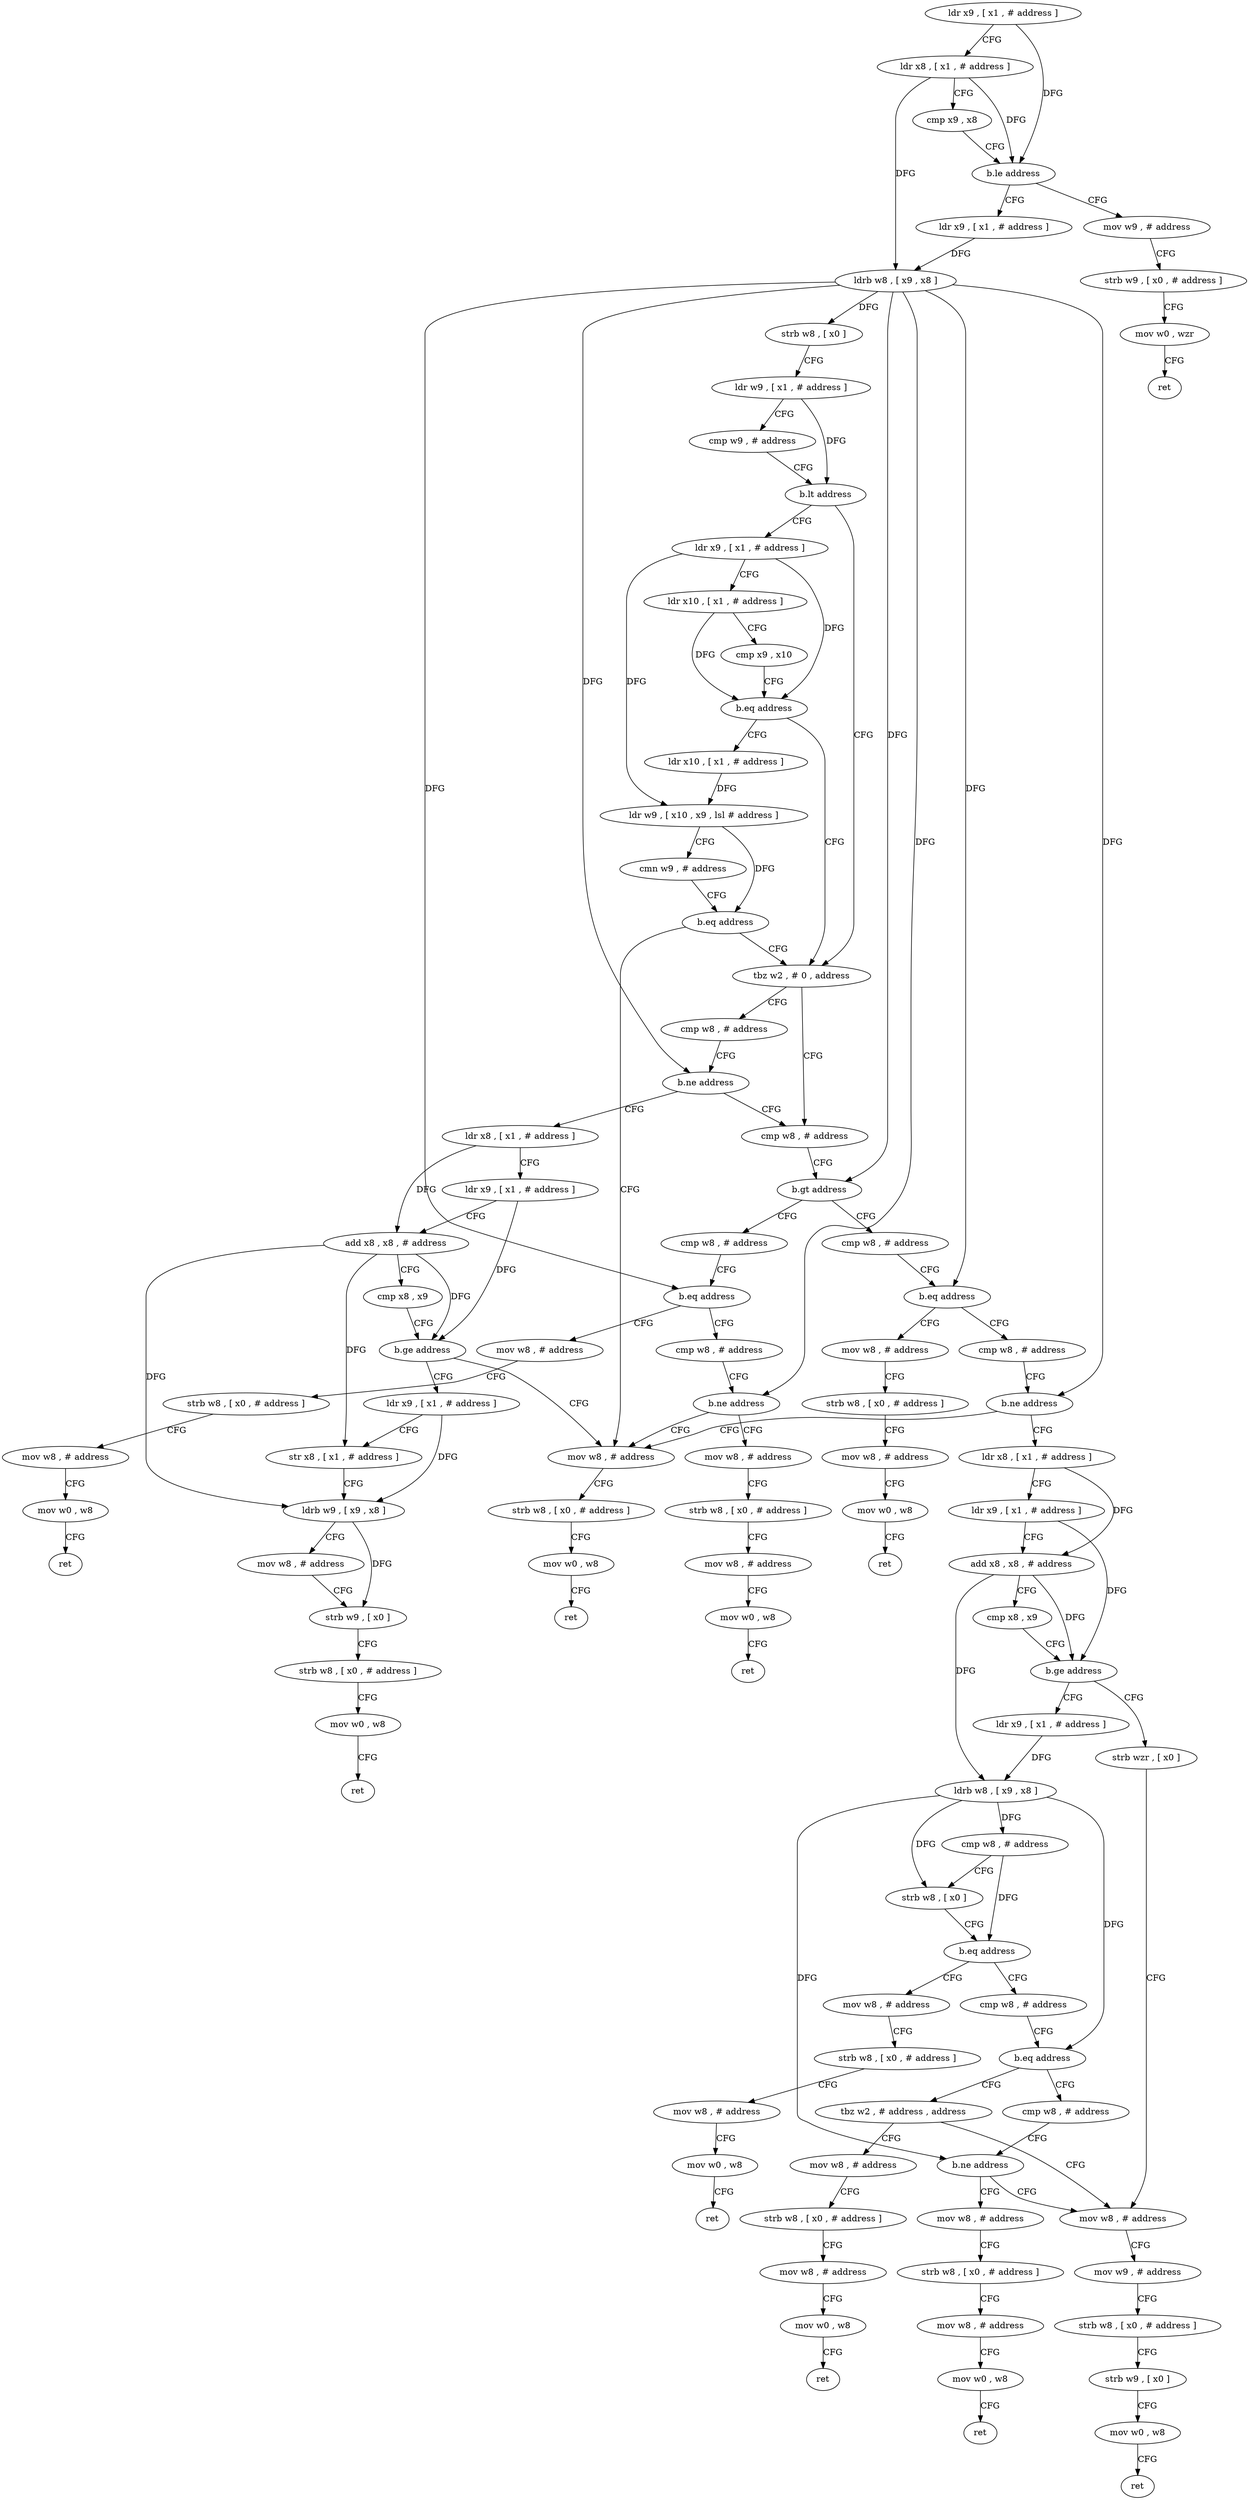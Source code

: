 digraph "func" {
"4252112" [label = "ldr x9 , [ x1 , # address ]" ]
"4252116" [label = "ldr x8 , [ x1 , # address ]" ]
"4252120" [label = "cmp x9 , x8" ]
"4252124" [label = "b.le address" ]
"4252248" [label = "mov w9 , # address" ]
"4252128" [label = "ldr x9 , [ x1 , # address ]" ]
"4252252" [label = "strb w9 , [ x0 , # address ]" ]
"4252256" [label = "mov w0 , wzr" ]
"4252260" [label = "ret" ]
"4252132" [label = "ldrb w8 , [ x9 , x8 ]" ]
"4252136" [label = "strb w8 , [ x0 ]" ]
"4252140" [label = "ldr w9 , [ x1 , # address ]" ]
"4252144" [label = "cmp w9 , # address" ]
"4252148" [label = "b.lt address" ]
"4252184" [label = "tbz w2 , # 0 , address" ]
"4252152" [label = "ldr x9 , [ x1 , # address ]" ]
"4252264" [label = "cmp w8 , # address" ]
"4252188" [label = "cmp w8 , # address" ]
"4252156" [label = "ldr x10 , [ x1 , # address ]" ]
"4252160" [label = "cmp x9 , x10" ]
"4252164" [label = "b.eq address" ]
"4252168" [label = "ldr x10 , [ x1 , # address ]" ]
"4252268" [label = "b.gt address" ]
"4252364" [label = "cmp w8 , # address" ]
"4252272" [label = "cmp w8 , # address" ]
"4252192" [label = "b.ne address" ]
"4252196" [label = "ldr x8 , [ x1 , # address ]" ]
"4252172" [label = "ldr w9 , [ x10 , x9 , lsl # address ]" ]
"4252176" [label = "cmn w9 , # address" ]
"4252180" [label = "b.eq address" ]
"4252400" [label = "mov w8 , # address" ]
"4252368" [label = "b.eq address" ]
"4252436" [label = "mov w8 , # address" ]
"4252372" [label = "cmp w8 , # address" ]
"4252276" [label = "b.eq address" ]
"4252416" [label = "mov w8 , # address" ]
"4252280" [label = "cmp w8 , # address" ]
"4252200" [label = "ldr x9 , [ x1 , # address ]" ]
"4252204" [label = "add x8 , x8 , # address" ]
"4252208" [label = "cmp x8 , x9" ]
"4252212" [label = "b.ge address" ]
"4252216" [label = "ldr x9 , [ x1 , # address ]" ]
"4252404" [label = "strb w8 , [ x0 , # address ]" ]
"4252408" [label = "mov w0 , w8" ]
"4252412" [label = "ret" ]
"4252440" [label = "strb w8 , [ x0 , # address ]" ]
"4252444" [label = "mov w8 , # address" ]
"4252448" [label = "mov w0 , w8" ]
"4252452" [label = "ret" ]
"4252376" [label = "b.ne address" ]
"4252380" [label = "mov w8 , # address" ]
"4252420" [label = "strb w8 , [ x0 , # address ]" ]
"4252424" [label = "mov w8 , # address" ]
"4252428" [label = "mov w0 , w8" ]
"4252432" [label = "ret" ]
"4252284" [label = "b.ne address" ]
"4252288" [label = "ldr x8 , [ x1 , # address ]" ]
"4252220" [label = "str x8 , [ x1 , # address ]" ]
"4252224" [label = "ldrb w9 , [ x9 , x8 ]" ]
"4252228" [label = "mov w8 , # address" ]
"4252232" [label = "strb w9 , [ x0 ]" ]
"4252236" [label = "strb w8 , [ x0 , # address ]" ]
"4252240" [label = "mov w0 , w8" ]
"4252244" [label = "ret" ]
"4252384" [label = "strb w8 , [ x0 , # address ]" ]
"4252388" [label = "mov w8 , # address" ]
"4252392" [label = "mov w0 , w8" ]
"4252396" [label = "ret" ]
"4252292" [label = "ldr x9 , [ x1 , # address ]" ]
"4252296" [label = "add x8 , x8 , # address" ]
"4252300" [label = "cmp x8 , x9" ]
"4252304" [label = "b.ge address" ]
"4252456" [label = "strb wzr , [ x0 ]" ]
"4252308" [label = "ldr x9 , [ x1 , # address ]" ]
"4252460" [label = "mov w8 , # address" ]
"4252312" [label = "ldrb w8 , [ x9 , x8 ]" ]
"4252316" [label = "cmp w8 , # address" ]
"4252320" [label = "strb w8 , [ x0 ]" ]
"4252324" [label = "b.eq address" ]
"4252484" [label = "mov w8 , # address" ]
"4252328" [label = "cmp w8 , # address" ]
"4252488" [label = "strb w8 , [ x0 , # address ]" ]
"4252492" [label = "mov w8 , # address" ]
"4252496" [label = "mov w0 , w8" ]
"4252500" [label = "ret" ]
"4252332" [label = "b.eq address" ]
"4252504" [label = "tbz w2 , # address , address" ]
"4252336" [label = "cmp w8 , # address" ]
"4252508" [label = "mov w8 , # address" ]
"4252340" [label = "b.ne address" ]
"4252344" [label = "mov w8 , # address" ]
"4252464" [label = "mov w9 , # address" ]
"4252468" [label = "strb w8 , [ x0 , # address ]" ]
"4252472" [label = "strb w9 , [ x0 ]" ]
"4252476" [label = "mov w0 , w8" ]
"4252480" [label = "ret" ]
"4252512" [label = "strb w8 , [ x0 , # address ]" ]
"4252516" [label = "mov w8 , # address" ]
"4252520" [label = "mov w0 , w8" ]
"4252524" [label = "ret" ]
"4252348" [label = "strb w8 , [ x0 , # address ]" ]
"4252352" [label = "mov w8 , # address" ]
"4252356" [label = "mov w0 , w8" ]
"4252360" [label = "ret" ]
"4252112" -> "4252116" [ label = "CFG" ]
"4252112" -> "4252124" [ label = "DFG" ]
"4252116" -> "4252120" [ label = "CFG" ]
"4252116" -> "4252124" [ label = "DFG" ]
"4252116" -> "4252132" [ label = "DFG" ]
"4252120" -> "4252124" [ label = "CFG" ]
"4252124" -> "4252248" [ label = "CFG" ]
"4252124" -> "4252128" [ label = "CFG" ]
"4252248" -> "4252252" [ label = "CFG" ]
"4252128" -> "4252132" [ label = "DFG" ]
"4252252" -> "4252256" [ label = "CFG" ]
"4252256" -> "4252260" [ label = "CFG" ]
"4252132" -> "4252136" [ label = "DFG" ]
"4252132" -> "4252268" [ label = "DFG" ]
"4252132" -> "4252192" [ label = "DFG" ]
"4252132" -> "4252368" [ label = "DFG" ]
"4252132" -> "4252276" [ label = "DFG" ]
"4252132" -> "4252376" [ label = "DFG" ]
"4252132" -> "4252284" [ label = "DFG" ]
"4252136" -> "4252140" [ label = "CFG" ]
"4252140" -> "4252144" [ label = "CFG" ]
"4252140" -> "4252148" [ label = "DFG" ]
"4252144" -> "4252148" [ label = "CFG" ]
"4252148" -> "4252184" [ label = "CFG" ]
"4252148" -> "4252152" [ label = "CFG" ]
"4252184" -> "4252264" [ label = "CFG" ]
"4252184" -> "4252188" [ label = "CFG" ]
"4252152" -> "4252156" [ label = "CFG" ]
"4252152" -> "4252164" [ label = "DFG" ]
"4252152" -> "4252172" [ label = "DFG" ]
"4252264" -> "4252268" [ label = "CFG" ]
"4252188" -> "4252192" [ label = "CFG" ]
"4252156" -> "4252160" [ label = "CFG" ]
"4252156" -> "4252164" [ label = "DFG" ]
"4252160" -> "4252164" [ label = "CFG" ]
"4252164" -> "4252184" [ label = "CFG" ]
"4252164" -> "4252168" [ label = "CFG" ]
"4252168" -> "4252172" [ label = "DFG" ]
"4252268" -> "4252364" [ label = "CFG" ]
"4252268" -> "4252272" [ label = "CFG" ]
"4252364" -> "4252368" [ label = "CFG" ]
"4252272" -> "4252276" [ label = "CFG" ]
"4252192" -> "4252264" [ label = "CFG" ]
"4252192" -> "4252196" [ label = "CFG" ]
"4252196" -> "4252200" [ label = "CFG" ]
"4252196" -> "4252204" [ label = "DFG" ]
"4252172" -> "4252176" [ label = "CFG" ]
"4252172" -> "4252180" [ label = "DFG" ]
"4252176" -> "4252180" [ label = "CFG" ]
"4252180" -> "4252400" [ label = "CFG" ]
"4252180" -> "4252184" [ label = "CFG" ]
"4252400" -> "4252404" [ label = "CFG" ]
"4252368" -> "4252436" [ label = "CFG" ]
"4252368" -> "4252372" [ label = "CFG" ]
"4252436" -> "4252440" [ label = "CFG" ]
"4252372" -> "4252376" [ label = "CFG" ]
"4252276" -> "4252416" [ label = "CFG" ]
"4252276" -> "4252280" [ label = "CFG" ]
"4252416" -> "4252420" [ label = "CFG" ]
"4252280" -> "4252284" [ label = "CFG" ]
"4252200" -> "4252204" [ label = "CFG" ]
"4252200" -> "4252212" [ label = "DFG" ]
"4252204" -> "4252208" [ label = "CFG" ]
"4252204" -> "4252212" [ label = "DFG" ]
"4252204" -> "4252220" [ label = "DFG" ]
"4252204" -> "4252224" [ label = "DFG" ]
"4252208" -> "4252212" [ label = "CFG" ]
"4252212" -> "4252400" [ label = "CFG" ]
"4252212" -> "4252216" [ label = "CFG" ]
"4252216" -> "4252220" [ label = "CFG" ]
"4252216" -> "4252224" [ label = "DFG" ]
"4252404" -> "4252408" [ label = "CFG" ]
"4252408" -> "4252412" [ label = "CFG" ]
"4252440" -> "4252444" [ label = "CFG" ]
"4252444" -> "4252448" [ label = "CFG" ]
"4252448" -> "4252452" [ label = "CFG" ]
"4252376" -> "4252400" [ label = "CFG" ]
"4252376" -> "4252380" [ label = "CFG" ]
"4252380" -> "4252384" [ label = "CFG" ]
"4252420" -> "4252424" [ label = "CFG" ]
"4252424" -> "4252428" [ label = "CFG" ]
"4252428" -> "4252432" [ label = "CFG" ]
"4252284" -> "4252400" [ label = "CFG" ]
"4252284" -> "4252288" [ label = "CFG" ]
"4252288" -> "4252292" [ label = "CFG" ]
"4252288" -> "4252296" [ label = "DFG" ]
"4252220" -> "4252224" [ label = "CFG" ]
"4252224" -> "4252228" [ label = "CFG" ]
"4252224" -> "4252232" [ label = "DFG" ]
"4252228" -> "4252232" [ label = "CFG" ]
"4252232" -> "4252236" [ label = "CFG" ]
"4252236" -> "4252240" [ label = "CFG" ]
"4252240" -> "4252244" [ label = "CFG" ]
"4252384" -> "4252388" [ label = "CFG" ]
"4252388" -> "4252392" [ label = "CFG" ]
"4252392" -> "4252396" [ label = "CFG" ]
"4252292" -> "4252296" [ label = "CFG" ]
"4252292" -> "4252304" [ label = "DFG" ]
"4252296" -> "4252300" [ label = "CFG" ]
"4252296" -> "4252304" [ label = "DFG" ]
"4252296" -> "4252312" [ label = "DFG" ]
"4252300" -> "4252304" [ label = "CFG" ]
"4252304" -> "4252456" [ label = "CFG" ]
"4252304" -> "4252308" [ label = "CFG" ]
"4252456" -> "4252460" [ label = "CFG" ]
"4252308" -> "4252312" [ label = "DFG" ]
"4252460" -> "4252464" [ label = "CFG" ]
"4252312" -> "4252316" [ label = "DFG" ]
"4252312" -> "4252320" [ label = "DFG" ]
"4252312" -> "4252332" [ label = "DFG" ]
"4252312" -> "4252340" [ label = "DFG" ]
"4252316" -> "4252320" [ label = "CFG" ]
"4252316" -> "4252324" [ label = "DFG" ]
"4252320" -> "4252324" [ label = "CFG" ]
"4252324" -> "4252484" [ label = "CFG" ]
"4252324" -> "4252328" [ label = "CFG" ]
"4252484" -> "4252488" [ label = "CFG" ]
"4252328" -> "4252332" [ label = "CFG" ]
"4252488" -> "4252492" [ label = "CFG" ]
"4252492" -> "4252496" [ label = "CFG" ]
"4252496" -> "4252500" [ label = "CFG" ]
"4252332" -> "4252504" [ label = "CFG" ]
"4252332" -> "4252336" [ label = "CFG" ]
"4252504" -> "4252460" [ label = "CFG" ]
"4252504" -> "4252508" [ label = "CFG" ]
"4252336" -> "4252340" [ label = "CFG" ]
"4252508" -> "4252512" [ label = "CFG" ]
"4252340" -> "4252460" [ label = "CFG" ]
"4252340" -> "4252344" [ label = "CFG" ]
"4252344" -> "4252348" [ label = "CFG" ]
"4252464" -> "4252468" [ label = "CFG" ]
"4252468" -> "4252472" [ label = "CFG" ]
"4252472" -> "4252476" [ label = "CFG" ]
"4252476" -> "4252480" [ label = "CFG" ]
"4252512" -> "4252516" [ label = "CFG" ]
"4252516" -> "4252520" [ label = "CFG" ]
"4252520" -> "4252524" [ label = "CFG" ]
"4252348" -> "4252352" [ label = "CFG" ]
"4252352" -> "4252356" [ label = "CFG" ]
"4252356" -> "4252360" [ label = "CFG" ]
}
